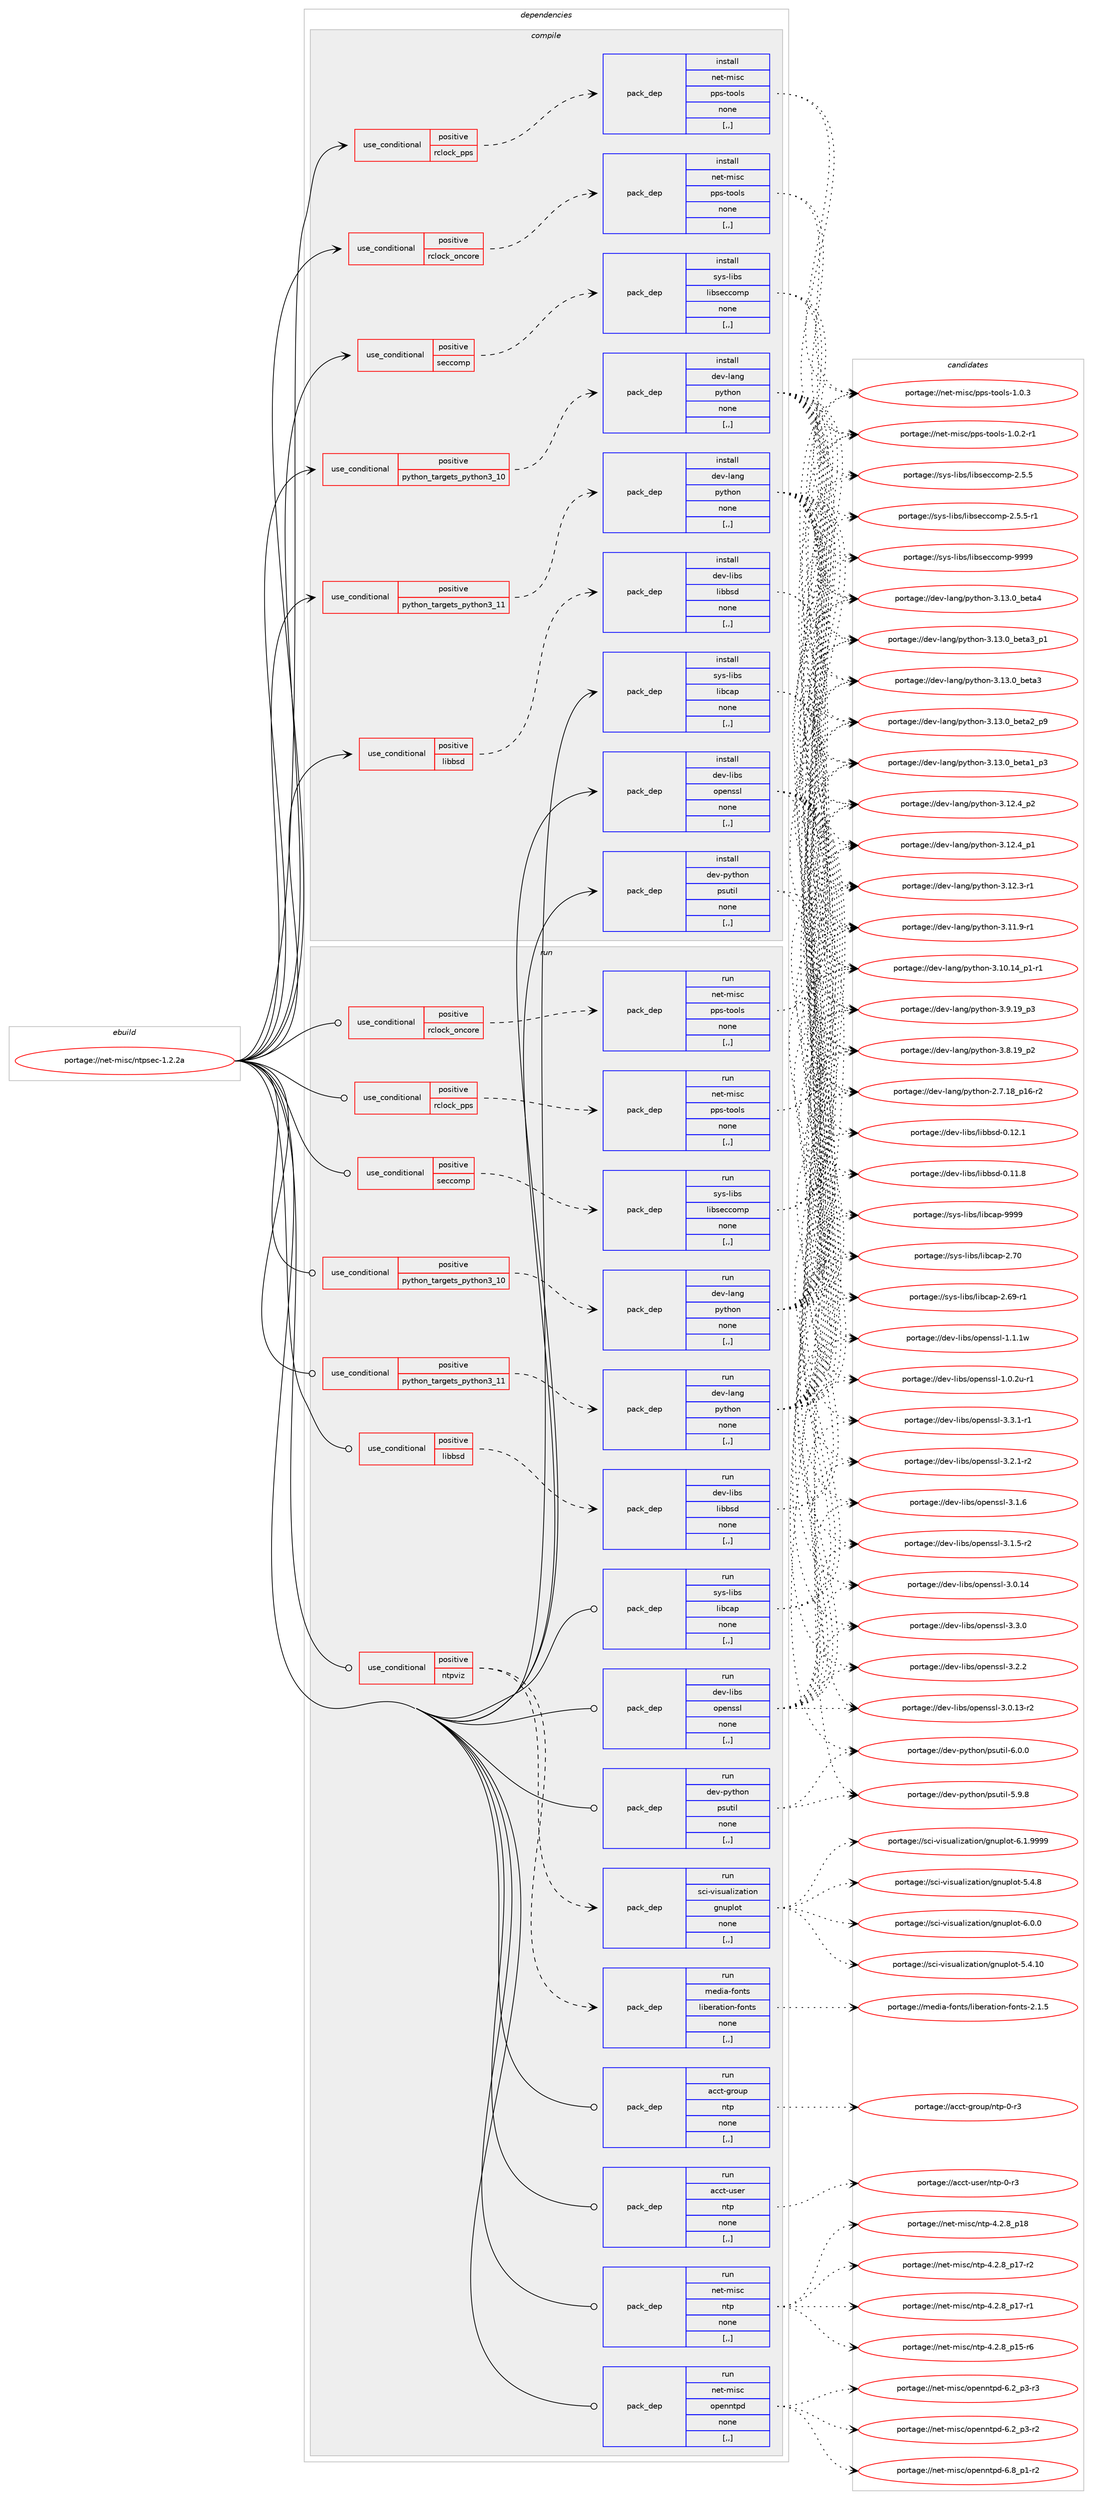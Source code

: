 digraph prolog {

# *************
# Graph options
# *************

newrank=true;
concentrate=true;
compound=true;
graph [rankdir=LR,fontname=Helvetica,fontsize=10,ranksep=1.5];#, ranksep=2.5, nodesep=0.2];
edge  [arrowhead=vee];
node  [fontname=Helvetica,fontsize=10];

# **********
# The ebuild
# **********

subgraph cluster_leftcol {
color=gray;
label=<<i>ebuild</i>>;
id [label="portage://net-misc/ntpsec-1.2.2a", color=red, width=4, href="../net-misc/ntpsec-1.2.2a.svg"];
}

# ****************
# The dependencies
# ****************

subgraph cluster_midcol {
color=gray;
label=<<i>dependencies</i>>;
subgraph cluster_compile {
fillcolor="#eeeeee";
style=filled;
label=<<i>compile</i>>;
subgraph cond98262 {
dependency373208 [label=<<TABLE BORDER="0" CELLBORDER="1" CELLSPACING="0" CELLPADDING="4"><TR><TD ROWSPAN="3" CELLPADDING="10">use_conditional</TD></TR><TR><TD>positive</TD></TR><TR><TD>libbsd</TD></TR></TABLE>>, shape=none, color=red];
subgraph pack272269 {
dependency373209 [label=<<TABLE BORDER="0" CELLBORDER="1" CELLSPACING="0" CELLPADDING="4" WIDTH="220"><TR><TD ROWSPAN="6" CELLPADDING="30">pack_dep</TD></TR><TR><TD WIDTH="110">install</TD></TR><TR><TD>dev-libs</TD></TR><TR><TD>libbsd</TD></TR><TR><TD>none</TD></TR><TR><TD>[,,]</TD></TR></TABLE>>, shape=none, color=blue];
}
dependency373208:e -> dependency373209:w [weight=20,style="dashed",arrowhead="vee"];
}
id:e -> dependency373208:w [weight=20,style="solid",arrowhead="vee"];
subgraph cond98263 {
dependency373210 [label=<<TABLE BORDER="0" CELLBORDER="1" CELLSPACING="0" CELLPADDING="4"><TR><TD ROWSPAN="3" CELLPADDING="10">use_conditional</TD></TR><TR><TD>positive</TD></TR><TR><TD>python_targets_python3_10</TD></TR></TABLE>>, shape=none, color=red];
subgraph pack272270 {
dependency373211 [label=<<TABLE BORDER="0" CELLBORDER="1" CELLSPACING="0" CELLPADDING="4" WIDTH="220"><TR><TD ROWSPAN="6" CELLPADDING="30">pack_dep</TD></TR><TR><TD WIDTH="110">install</TD></TR><TR><TD>dev-lang</TD></TR><TR><TD>python</TD></TR><TR><TD>none</TD></TR><TR><TD>[,,]</TD></TR></TABLE>>, shape=none, color=blue];
}
dependency373210:e -> dependency373211:w [weight=20,style="dashed",arrowhead="vee"];
}
id:e -> dependency373210:w [weight=20,style="solid",arrowhead="vee"];
subgraph cond98264 {
dependency373212 [label=<<TABLE BORDER="0" CELLBORDER="1" CELLSPACING="0" CELLPADDING="4"><TR><TD ROWSPAN="3" CELLPADDING="10">use_conditional</TD></TR><TR><TD>positive</TD></TR><TR><TD>python_targets_python3_11</TD></TR></TABLE>>, shape=none, color=red];
subgraph pack272271 {
dependency373213 [label=<<TABLE BORDER="0" CELLBORDER="1" CELLSPACING="0" CELLPADDING="4" WIDTH="220"><TR><TD ROWSPAN="6" CELLPADDING="30">pack_dep</TD></TR><TR><TD WIDTH="110">install</TD></TR><TR><TD>dev-lang</TD></TR><TR><TD>python</TD></TR><TR><TD>none</TD></TR><TR><TD>[,,]</TD></TR></TABLE>>, shape=none, color=blue];
}
dependency373212:e -> dependency373213:w [weight=20,style="dashed",arrowhead="vee"];
}
id:e -> dependency373212:w [weight=20,style="solid",arrowhead="vee"];
subgraph cond98265 {
dependency373214 [label=<<TABLE BORDER="0" CELLBORDER="1" CELLSPACING="0" CELLPADDING="4"><TR><TD ROWSPAN="3" CELLPADDING="10">use_conditional</TD></TR><TR><TD>positive</TD></TR><TR><TD>rclock_oncore</TD></TR></TABLE>>, shape=none, color=red];
subgraph pack272272 {
dependency373215 [label=<<TABLE BORDER="0" CELLBORDER="1" CELLSPACING="0" CELLPADDING="4" WIDTH="220"><TR><TD ROWSPAN="6" CELLPADDING="30">pack_dep</TD></TR><TR><TD WIDTH="110">install</TD></TR><TR><TD>net-misc</TD></TR><TR><TD>pps-tools</TD></TR><TR><TD>none</TD></TR><TR><TD>[,,]</TD></TR></TABLE>>, shape=none, color=blue];
}
dependency373214:e -> dependency373215:w [weight=20,style="dashed",arrowhead="vee"];
}
id:e -> dependency373214:w [weight=20,style="solid",arrowhead="vee"];
subgraph cond98266 {
dependency373216 [label=<<TABLE BORDER="0" CELLBORDER="1" CELLSPACING="0" CELLPADDING="4"><TR><TD ROWSPAN="3" CELLPADDING="10">use_conditional</TD></TR><TR><TD>positive</TD></TR><TR><TD>rclock_pps</TD></TR></TABLE>>, shape=none, color=red];
subgraph pack272273 {
dependency373217 [label=<<TABLE BORDER="0" CELLBORDER="1" CELLSPACING="0" CELLPADDING="4" WIDTH="220"><TR><TD ROWSPAN="6" CELLPADDING="30">pack_dep</TD></TR><TR><TD WIDTH="110">install</TD></TR><TR><TD>net-misc</TD></TR><TR><TD>pps-tools</TD></TR><TR><TD>none</TD></TR><TR><TD>[,,]</TD></TR></TABLE>>, shape=none, color=blue];
}
dependency373216:e -> dependency373217:w [weight=20,style="dashed",arrowhead="vee"];
}
id:e -> dependency373216:w [weight=20,style="solid",arrowhead="vee"];
subgraph cond98267 {
dependency373218 [label=<<TABLE BORDER="0" CELLBORDER="1" CELLSPACING="0" CELLPADDING="4"><TR><TD ROWSPAN="3" CELLPADDING="10">use_conditional</TD></TR><TR><TD>positive</TD></TR><TR><TD>seccomp</TD></TR></TABLE>>, shape=none, color=red];
subgraph pack272274 {
dependency373219 [label=<<TABLE BORDER="0" CELLBORDER="1" CELLSPACING="0" CELLPADDING="4" WIDTH="220"><TR><TD ROWSPAN="6" CELLPADDING="30">pack_dep</TD></TR><TR><TD WIDTH="110">install</TD></TR><TR><TD>sys-libs</TD></TR><TR><TD>libseccomp</TD></TR><TR><TD>none</TD></TR><TR><TD>[,,]</TD></TR></TABLE>>, shape=none, color=blue];
}
dependency373218:e -> dependency373219:w [weight=20,style="dashed",arrowhead="vee"];
}
id:e -> dependency373218:w [weight=20,style="solid",arrowhead="vee"];
subgraph pack272275 {
dependency373220 [label=<<TABLE BORDER="0" CELLBORDER="1" CELLSPACING="0" CELLPADDING="4" WIDTH="220"><TR><TD ROWSPAN="6" CELLPADDING="30">pack_dep</TD></TR><TR><TD WIDTH="110">install</TD></TR><TR><TD>dev-libs</TD></TR><TR><TD>openssl</TD></TR><TR><TD>none</TD></TR><TR><TD>[,,]</TD></TR></TABLE>>, shape=none, color=blue];
}
id:e -> dependency373220:w [weight=20,style="solid",arrowhead="vee"];
subgraph pack272276 {
dependency373221 [label=<<TABLE BORDER="0" CELLBORDER="1" CELLSPACING="0" CELLPADDING="4" WIDTH="220"><TR><TD ROWSPAN="6" CELLPADDING="30">pack_dep</TD></TR><TR><TD WIDTH="110">install</TD></TR><TR><TD>dev-python</TD></TR><TR><TD>psutil</TD></TR><TR><TD>none</TD></TR><TR><TD>[,,]</TD></TR></TABLE>>, shape=none, color=blue];
}
id:e -> dependency373221:w [weight=20,style="solid",arrowhead="vee"];
subgraph pack272277 {
dependency373222 [label=<<TABLE BORDER="0" CELLBORDER="1" CELLSPACING="0" CELLPADDING="4" WIDTH="220"><TR><TD ROWSPAN="6" CELLPADDING="30">pack_dep</TD></TR><TR><TD WIDTH="110">install</TD></TR><TR><TD>sys-libs</TD></TR><TR><TD>libcap</TD></TR><TR><TD>none</TD></TR><TR><TD>[,,]</TD></TR></TABLE>>, shape=none, color=blue];
}
id:e -> dependency373222:w [weight=20,style="solid",arrowhead="vee"];
}
subgraph cluster_compileandrun {
fillcolor="#eeeeee";
style=filled;
label=<<i>compile and run</i>>;
}
subgraph cluster_run {
fillcolor="#eeeeee";
style=filled;
label=<<i>run</i>>;
subgraph cond98268 {
dependency373223 [label=<<TABLE BORDER="0" CELLBORDER="1" CELLSPACING="0" CELLPADDING="4"><TR><TD ROWSPAN="3" CELLPADDING="10">use_conditional</TD></TR><TR><TD>positive</TD></TR><TR><TD>libbsd</TD></TR></TABLE>>, shape=none, color=red];
subgraph pack272278 {
dependency373224 [label=<<TABLE BORDER="0" CELLBORDER="1" CELLSPACING="0" CELLPADDING="4" WIDTH="220"><TR><TD ROWSPAN="6" CELLPADDING="30">pack_dep</TD></TR><TR><TD WIDTH="110">run</TD></TR><TR><TD>dev-libs</TD></TR><TR><TD>libbsd</TD></TR><TR><TD>none</TD></TR><TR><TD>[,,]</TD></TR></TABLE>>, shape=none, color=blue];
}
dependency373223:e -> dependency373224:w [weight=20,style="dashed",arrowhead="vee"];
}
id:e -> dependency373223:w [weight=20,style="solid",arrowhead="odot"];
subgraph cond98269 {
dependency373225 [label=<<TABLE BORDER="0" CELLBORDER="1" CELLSPACING="0" CELLPADDING="4"><TR><TD ROWSPAN="3" CELLPADDING="10">use_conditional</TD></TR><TR><TD>positive</TD></TR><TR><TD>ntpviz</TD></TR></TABLE>>, shape=none, color=red];
subgraph pack272279 {
dependency373226 [label=<<TABLE BORDER="0" CELLBORDER="1" CELLSPACING="0" CELLPADDING="4" WIDTH="220"><TR><TD ROWSPAN="6" CELLPADDING="30">pack_dep</TD></TR><TR><TD WIDTH="110">run</TD></TR><TR><TD>media-fonts</TD></TR><TR><TD>liberation-fonts</TD></TR><TR><TD>none</TD></TR><TR><TD>[,,]</TD></TR></TABLE>>, shape=none, color=blue];
}
dependency373225:e -> dependency373226:w [weight=20,style="dashed",arrowhead="vee"];
subgraph pack272280 {
dependency373227 [label=<<TABLE BORDER="0" CELLBORDER="1" CELLSPACING="0" CELLPADDING="4" WIDTH="220"><TR><TD ROWSPAN="6" CELLPADDING="30">pack_dep</TD></TR><TR><TD WIDTH="110">run</TD></TR><TR><TD>sci-visualization</TD></TR><TR><TD>gnuplot</TD></TR><TR><TD>none</TD></TR><TR><TD>[,,]</TD></TR></TABLE>>, shape=none, color=blue];
}
dependency373225:e -> dependency373227:w [weight=20,style="dashed",arrowhead="vee"];
}
id:e -> dependency373225:w [weight=20,style="solid",arrowhead="odot"];
subgraph cond98270 {
dependency373228 [label=<<TABLE BORDER="0" CELLBORDER="1" CELLSPACING="0" CELLPADDING="4"><TR><TD ROWSPAN="3" CELLPADDING="10">use_conditional</TD></TR><TR><TD>positive</TD></TR><TR><TD>python_targets_python3_10</TD></TR></TABLE>>, shape=none, color=red];
subgraph pack272281 {
dependency373229 [label=<<TABLE BORDER="0" CELLBORDER="1" CELLSPACING="0" CELLPADDING="4" WIDTH="220"><TR><TD ROWSPAN="6" CELLPADDING="30">pack_dep</TD></TR><TR><TD WIDTH="110">run</TD></TR><TR><TD>dev-lang</TD></TR><TR><TD>python</TD></TR><TR><TD>none</TD></TR><TR><TD>[,,]</TD></TR></TABLE>>, shape=none, color=blue];
}
dependency373228:e -> dependency373229:w [weight=20,style="dashed",arrowhead="vee"];
}
id:e -> dependency373228:w [weight=20,style="solid",arrowhead="odot"];
subgraph cond98271 {
dependency373230 [label=<<TABLE BORDER="0" CELLBORDER="1" CELLSPACING="0" CELLPADDING="4"><TR><TD ROWSPAN="3" CELLPADDING="10">use_conditional</TD></TR><TR><TD>positive</TD></TR><TR><TD>python_targets_python3_11</TD></TR></TABLE>>, shape=none, color=red];
subgraph pack272282 {
dependency373231 [label=<<TABLE BORDER="0" CELLBORDER="1" CELLSPACING="0" CELLPADDING="4" WIDTH="220"><TR><TD ROWSPAN="6" CELLPADDING="30">pack_dep</TD></TR><TR><TD WIDTH="110">run</TD></TR><TR><TD>dev-lang</TD></TR><TR><TD>python</TD></TR><TR><TD>none</TD></TR><TR><TD>[,,]</TD></TR></TABLE>>, shape=none, color=blue];
}
dependency373230:e -> dependency373231:w [weight=20,style="dashed",arrowhead="vee"];
}
id:e -> dependency373230:w [weight=20,style="solid",arrowhead="odot"];
subgraph cond98272 {
dependency373232 [label=<<TABLE BORDER="0" CELLBORDER="1" CELLSPACING="0" CELLPADDING="4"><TR><TD ROWSPAN="3" CELLPADDING="10">use_conditional</TD></TR><TR><TD>positive</TD></TR><TR><TD>rclock_oncore</TD></TR></TABLE>>, shape=none, color=red];
subgraph pack272283 {
dependency373233 [label=<<TABLE BORDER="0" CELLBORDER="1" CELLSPACING="0" CELLPADDING="4" WIDTH="220"><TR><TD ROWSPAN="6" CELLPADDING="30">pack_dep</TD></TR><TR><TD WIDTH="110">run</TD></TR><TR><TD>net-misc</TD></TR><TR><TD>pps-tools</TD></TR><TR><TD>none</TD></TR><TR><TD>[,,]</TD></TR></TABLE>>, shape=none, color=blue];
}
dependency373232:e -> dependency373233:w [weight=20,style="dashed",arrowhead="vee"];
}
id:e -> dependency373232:w [weight=20,style="solid",arrowhead="odot"];
subgraph cond98273 {
dependency373234 [label=<<TABLE BORDER="0" CELLBORDER="1" CELLSPACING="0" CELLPADDING="4"><TR><TD ROWSPAN="3" CELLPADDING="10">use_conditional</TD></TR><TR><TD>positive</TD></TR><TR><TD>rclock_pps</TD></TR></TABLE>>, shape=none, color=red];
subgraph pack272284 {
dependency373235 [label=<<TABLE BORDER="0" CELLBORDER="1" CELLSPACING="0" CELLPADDING="4" WIDTH="220"><TR><TD ROWSPAN="6" CELLPADDING="30">pack_dep</TD></TR><TR><TD WIDTH="110">run</TD></TR><TR><TD>net-misc</TD></TR><TR><TD>pps-tools</TD></TR><TR><TD>none</TD></TR><TR><TD>[,,]</TD></TR></TABLE>>, shape=none, color=blue];
}
dependency373234:e -> dependency373235:w [weight=20,style="dashed",arrowhead="vee"];
}
id:e -> dependency373234:w [weight=20,style="solid",arrowhead="odot"];
subgraph cond98274 {
dependency373236 [label=<<TABLE BORDER="0" CELLBORDER="1" CELLSPACING="0" CELLPADDING="4"><TR><TD ROWSPAN="3" CELLPADDING="10">use_conditional</TD></TR><TR><TD>positive</TD></TR><TR><TD>seccomp</TD></TR></TABLE>>, shape=none, color=red];
subgraph pack272285 {
dependency373237 [label=<<TABLE BORDER="0" CELLBORDER="1" CELLSPACING="0" CELLPADDING="4" WIDTH="220"><TR><TD ROWSPAN="6" CELLPADDING="30">pack_dep</TD></TR><TR><TD WIDTH="110">run</TD></TR><TR><TD>sys-libs</TD></TR><TR><TD>libseccomp</TD></TR><TR><TD>none</TD></TR><TR><TD>[,,]</TD></TR></TABLE>>, shape=none, color=blue];
}
dependency373236:e -> dependency373237:w [weight=20,style="dashed",arrowhead="vee"];
}
id:e -> dependency373236:w [weight=20,style="solid",arrowhead="odot"];
subgraph pack272286 {
dependency373238 [label=<<TABLE BORDER="0" CELLBORDER="1" CELLSPACING="0" CELLPADDING="4" WIDTH="220"><TR><TD ROWSPAN="6" CELLPADDING="30">pack_dep</TD></TR><TR><TD WIDTH="110">run</TD></TR><TR><TD>acct-group</TD></TR><TR><TD>ntp</TD></TR><TR><TD>none</TD></TR><TR><TD>[,,]</TD></TR></TABLE>>, shape=none, color=blue];
}
id:e -> dependency373238:w [weight=20,style="solid",arrowhead="odot"];
subgraph pack272287 {
dependency373239 [label=<<TABLE BORDER="0" CELLBORDER="1" CELLSPACING="0" CELLPADDING="4" WIDTH="220"><TR><TD ROWSPAN="6" CELLPADDING="30">pack_dep</TD></TR><TR><TD WIDTH="110">run</TD></TR><TR><TD>acct-user</TD></TR><TR><TD>ntp</TD></TR><TR><TD>none</TD></TR><TR><TD>[,,]</TD></TR></TABLE>>, shape=none, color=blue];
}
id:e -> dependency373239:w [weight=20,style="solid",arrowhead="odot"];
subgraph pack272288 {
dependency373240 [label=<<TABLE BORDER="0" CELLBORDER="1" CELLSPACING="0" CELLPADDING="4" WIDTH="220"><TR><TD ROWSPAN="6" CELLPADDING="30">pack_dep</TD></TR><TR><TD WIDTH="110">run</TD></TR><TR><TD>dev-libs</TD></TR><TR><TD>openssl</TD></TR><TR><TD>none</TD></TR><TR><TD>[,,]</TD></TR></TABLE>>, shape=none, color=blue];
}
id:e -> dependency373240:w [weight=20,style="solid",arrowhead="odot"];
subgraph pack272289 {
dependency373241 [label=<<TABLE BORDER="0" CELLBORDER="1" CELLSPACING="0" CELLPADDING="4" WIDTH="220"><TR><TD ROWSPAN="6" CELLPADDING="30">pack_dep</TD></TR><TR><TD WIDTH="110">run</TD></TR><TR><TD>dev-python</TD></TR><TR><TD>psutil</TD></TR><TR><TD>none</TD></TR><TR><TD>[,,]</TD></TR></TABLE>>, shape=none, color=blue];
}
id:e -> dependency373241:w [weight=20,style="solid",arrowhead="odot"];
subgraph pack272290 {
dependency373242 [label=<<TABLE BORDER="0" CELLBORDER="1" CELLSPACING="0" CELLPADDING="4" WIDTH="220"><TR><TD ROWSPAN="6" CELLPADDING="30">pack_dep</TD></TR><TR><TD WIDTH="110">run</TD></TR><TR><TD>sys-libs</TD></TR><TR><TD>libcap</TD></TR><TR><TD>none</TD></TR><TR><TD>[,,]</TD></TR></TABLE>>, shape=none, color=blue];
}
id:e -> dependency373242:w [weight=20,style="solid",arrowhead="odot"];
subgraph pack272291 {
dependency373243 [label=<<TABLE BORDER="0" CELLBORDER="1" CELLSPACING="0" CELLPADDING="4" WIDTH="220"><TR><TD ROWSPAN="6" CELLPADDING="30">pack_dep</TD></TR><TR><TD WIDTH="110">run</TD></TR><TR><TD>net-misc</TD></TR><TR><TD>ntp</TD></TR><TR><TD>none</TD></TR><TR><TD>[,,]</TD></TR></TABLE>>, shape=none, color=blue];
}
id:e -> dependency373243:w [weight=20,style="solid",arrowhead="odot"];
subgraph pack272292 {
dependency373244 [label=<<TABLE BORDER="0" CELLBORDER="1" CELLSPACING="0" CELLPADDING="4" WIDTH="220"><TR><TD ROWSPAN="6" CELLPADDING="30">pack_dep</TD></TR><TR><TD WIDTH="110">run</TD></TR><TR><TD>net-misc</TD></TR><TR><TD>openntpd</TD></TR><TR><TD>none</TD></TR><TR><TD>[,,]</TD></TR></TABLE>>, shape=none, color=blue];
}
id:e -> dependency373244:w [weight=20,style="solid",arrowhead="odot"];
}
}

# **************
# The candidates
# **************

subgraph cluster_choices {
rank=same;
color=gray;
label=<<i>candidates</i>>;

subgraph choice272269 {
color=black;
nodesep=1;
choice100101118451081059811547108105989811510045484649504649 [label="portage://dev-libs/libbsd-0.12.1", color=red, width=4,href="../dev-libs/libbsd-0.12.1.svg"];
choice100101118451081059811547108105989811510045484649494656 [label="portage://dev-libs/libbsd-0.11.8", color=red, width=4,href="../dev-libs/libbsd-0.11.8.svg"];
dependency373209:e -> choice100101118451081059811547108105989811510045484649504649:w [style=dotted,weight="100"];
dependency373209:e -> choice100101118451081059811547108105989811510045484649494656:w [style=dotted,weight="100"];
}
subgraph choice272270 {
color=black;
nodesep=1;
choice1001011184510897110103471121211161041111104551464951464895981011169752 [label="portage://dev-lang/python-3.13.0_beta4", color=red, width=4,href="../dev-lang/python-3.13.0_beta4.svg"];
choice10010111845108971101034711212111610411111045514649514648959810111697519511249 [label="portage://dev-lang/python-3.13.0_beta3_p1", color=red, width=4,href="../dev-lang/python-3.13.0_beta3_p1.svg"];
choice1001011184510897110103471121211161041111104551464951464895981011169751 [label="portage://dev-lang/python-3.13.0_beta3", color=red, width=4,href="../dev-lang/python-3.13.0_beta3.svg"];
choice10010111845108971101034711212111610411111045514649514648959810111697509511257 [label="portage://dev-lang/python-3.13.0_beta2_p9", color=red, width=4,href="../dev-lang/python-3.13.0_beta2_p9.svg"];
choice10010111845108971101034711212111610411111045514649514648959810111697499511251 [label="portage://dev-lang/python-3.13.0_beta1_p3", color=red, width=4,href="../dev-lang/python-3.13.0_beta1_p3.svg"];
choice100101118451089711010347112121116104111110455146495046529511250 [label="portage://dev-lang/python-3.12.4_p2", color=red, width=4,href="../dev-lang/python-3.12.4_p2.svg"];
choice100101118451089711010347112121116104111110455146495046529511249 [label="portage://dev-lang/python-3.12.4_p1", color=red, width=4,href="../dev-lang/python-3.12.4_p1.svg"];
choice100101118451089711010347112121116104111110455146495046514511449 [label="portage://dev-lang/python-3.12.3-r1", color=red, width=4,href="../dev-lang/python-3.12.3-r1.svg"];
choice100101118451089711010347112121116104111110455146494946574511449 [label="portage://dev-lang/python-3.11.9-r1", color=red, width=4,href="../dev-lang/python-3.11.9-r1.svg"];
choice100101118451089711010347112121116104111110455146494846495295112494511449 [label="portage://dev-lang/python-3.10.14_p1-r1", color=red, width=4,href="../dev-lang/python-3.10.14_p1-r1.svg"];
choice100101118451089711010347112121116104111110455146574649579511251 [label="portage://dev-lang/python-3.9.19_p3", color=red, width=4,href="../dev-lang/python-3.9.19_p3.svg"];
choice100101118451089711010347112121116104111110455146564649579511250 [label="portage://dev-lang/python-3.8.19_p2", color=red, width=4,href="../dev-lang/python-3.8.19_p2.svg"];
choice100101118451089711010347112121116104111110455046554649569511249544511450 [label="portage://dev-lang/python-2.7.18_p16-r2", color=red, width=4,href="../dev-lang/python-2.7.18_p16-r2.svg"];
dependency373211:e -> choice1001011184510897110103471121211161041111104551464951464895981011169752:w [style=dotted,weight="100"];
dependency373211:e -> choice10010111845108971101034711212111610411111045514649514648959810111697519511249:w [style=dotted,weight="100"];
dependency373211:e -> choice1001011184510897110103471121211161041111104551464951464895981011169751:w [style=dotted,weight="100"];
dependency373211:e -> choice10010111845108971101034711212111610411111045514649514648959810111697509511257:w [style=dotted,weight="100"];
dependency373211:e -> choice10010111845108971101034711212111610411111045514649514648959810111697499511251:w [style=dotted,weight="100"];
dependency373211:e -> choice100101118451089711010347112121116104111110455146495046529511250:w [style=dotted,weight="100"];
dependency373211:e -> choice100101118451089711010347112121116104111110455146495046529511249:w [style=dotted,weight="100"];
dependency373211:e -> choice100101118451089711010347112121116104111110455146495046514511449:w [style=dotted,weight="100"];
dependency373211:e -> choice100101118451089711010347112121116104111110455146494946574511449:w [style=dotted,weight="100"];
dependency373211:e -> choice100101118451089711010347112121116104111110455146494846495295112494511449:w [style=dotted,weight="100"];
dependency373211:e -> choice100101118451089711010347112121116104111110455146574649579511251:w [style=dotted,weight="100"];
dependency373211:e -> choice100101118451089711010347112121116104111110455146564649579511250:w [style=dotted,weight="100"];
dependency373211:e -> choice100101118451089711010347112121116104111110455046554649569511249544511450:w [style=dotted,weight="100"];
}
subgraph choice272271 {
color=black;
nodesep=1;
choice1001011184510897110103471121211161041111104551464951464895981011169752 [label="portage://dev-lang/python-3.13.0_beta4", color=red, width=4,href="../dev-lang/python-3.13.0_beta4.svg"];
choice10010111845108971101034711212111610411111045514649514648959810111697519511249 [label="portage://dev-lang/python-3.13.0_beta3_p1", color=red, width=4,href="../dev-lang/python-3.13.0_beta3_p1.svg"];
choice1001011184510897110103471121211161041111104551464951464895981011169751 [label="portage://dev-lang/python-3.13.0_beta3", color=red, width=4,href="../dev-lang/python-3.13.0_beta3.svg"];
choice10010111845108971101034711212111610411111045514649514648959810111697509511257 [label="portage://dev-lang/python-3.13.0_beta2_p9", color=red, width=4,href="../dev-lang/python-3.13.0_beta2_p9.svg"];
choice10010111845108971101034711212111610411111045514649514648959810111697499511251 [label="portage://dev-lang/python-3.13.0_beta1_p3", color=red, width=4,href="../dev-lang/python-3.13.0_beta1_p3.svg"];
choice100101118451089711010347112121116104111110455146495046529511250 [label="portage://dev-lang/python-3.12.4_p2", color=red, width=4,href="../dev-lang/python-3.12.4_p2.svg"];
choice100101118451089711010347112121116104111110455146495046529511249 [label="portage://dev-lang/python-3.12.4_p1", color=red, width=4,href="../dev-lang/python-3.12.4_p1.svg"];
choice100101118451089711010347112121116104111110455146495046514511449 [label="portage://dev-lang/python-3.12.3-r1", color=red, width=4,href="../dev-lang/python-3.12.3-r1.svg"];
choice100101118451089711010347112121116104111110455146494946574511449 [label="portage://dev-lang/python-3.11.9-r1", color=red, width=4,href="../dev-lang/python-3.11.9-r1.svg"];
choice100101118451089711010347112121116104111110455146494846495295112494511449 [label="portage://dev-lang/python-3.10.14_p1-r1", color=red, width=4,href="../dev-lang/python-3.10.14_p1-r1.svg"];
choice100101118451089711010347112121116104111110455146574649579511251 [label="portage://dev-lang/python-3.9.19_p3", color=red, width=4,href="../dev-lang/python-3.9.19_p3.svg"];
choice100101118451089711010347112121116104111110455146564649579511250 [label="portage://dev-lang/python-3.8.19_p2", color=red, width=4,href="../dev-lang/python-3.8.19_p2.svg"];
choice100101118451089711010347112121116104111110455046554649569511249544511450 [label="portage://dev-lang/python-2.7.18_p16-r2", color=red, width=4,href="../dev-lang/python-2.7.18_p16-r2.svg"];
dependency373213:e -> choice1001011184510897110103471121211161041111104551464951464895981011169752:w [style=dotted,weight="100"];
dependency373213:e -> choice10010111845108971101034711212111610411111045514649514648959810111697519511249:w [style=dotted,weight="100"];
dependency373213:e -> choice1001011184510897110103471121211161041111104551464951464895981011169751:w [style=dotted,weight="100"];
dependency373213:e -> choice10010111845108971101034711212111610411111045514649514648959810111697509511257:w [style=dotted,weight="100"];
dependency373213:e -> choice10010111845108971101034711212111610411111045514649514648959810111697499511251:w [style=dotted,weight="100"];
dependency373213:e -> choice100101118451089711010347112121116104111110455146495046529511250:w [style=dotted,weight="100"];
dependency373213:e -> choice100101118451089711010347112121116104111110455146495046529511249:w [style=dotted,weight="100"];
dependency373213:e -> choice100101118451089711010347112121116104111110455146495046514511449:w [style=dotted,weight="100"];
dependency373213:e -> choice100101118451089711010347112121116104111110455146494946574511449:w [style=dotted,weight="100"];
dependency373213:e -> choice100101118451089711010347112121116104111110455146494846495295112494511449:w [style=dotted,weight="100"];
dependency373213:e -> choice100101118451089711010347112121116104111110455146574649579511251:w [style=dotted,weight="100"];
dependency373213:e -> choice100101118451089711010347112121116104111110455146564649579511250:w [style=dotted,weight="100"];
dependency373213:e -> choice100101118451089711010347112121116104111110455046554649569511249544511450:w [style=dotted,weight="100"];
}
subgraph choice272272 {
color=black;
nodesep=1;
choice11010111645109105115994711211211545116111111108115454946484651 [label="portage://net-misc/pps-tools-1.0.3", color=red, width=4,href="../net-misc/pps-tools-1.0.3.svg"];
choice110101116451091051159947112112115451161111111081154549464846504511449 [label="portage://net-misc/pps-tools-1.0.2-r1", color=red, width=4,href="../net-misc/pps-tools-1.0.2-r1.svg"];
dependency373215:e -> choice11010111645109105115994711211211545116111111108115454946484651:w [style=dotted,weight="100"];
dependency373215:e -> choice110101116451091051159947112112115451161111111081154549464846504511449:w [style=dotted,weight="100"];
}
subgraph choice272273 {
color=black;
nodesep=1;
choice11010111645109105115994711211211545116111111108115454946484651 [label="portage://net-misc/pps-tools-1.0.3", color=red, width=4,href="../net-misc/pps-tools-1.0.3.svg"];
choice110101116451091051159947112112115451161111111081154549464846504511449 [label="portage://net-misc/pps-tools-1.0.2-r1", color=red, width=4,href="../net-misc/pps-tools-1.0.2-r1.svg"];
dependency373217:e -> choice11010111645109105115994711211211545116111111108115454946484651:w [style=dotted,weight="100"];
dependency373217:e -> choice110101116451091051159947112112115451161111111081154549464846504511449:w [style=dotted,weight="100"];
}
subgraph choice272274 {
color=black;
nodesep=1;
choice1151211154510810598115471081059811510199991111091124557575757 [label="portage://sys-libs/libseccomp-9999", color=red, width=4,href="../sys-libs/libseccomp-9999.svg"];
choice1151211154510810598115471081059811510199991111091124550465346534511449 [label="portage://sys-libs/libseccomp-2.5.5-r1", color=red, width=4,href="../sys-libs/libseccomp-2.5.5-r1.svg"];
choice115121115451081059811547108105981151019999111109112455046534653 [label="portage://sys-libs/libseccomp-2.5.5", color=red, width=4,href="../sys-libs/libseccomp-2.5.5.svg"];
dependency373219:e -> choice1151211154510810598115471081059811510199991111091124557575757:w [style=dotted,weight="100"];
dependency373219:e -> choice1151211154510810598115471081059811510199991111091124550465346534511449:w [style=dotted,weight="100"];
dependency373219:e -> choice115121115451081059811547108105981151019999111109112455046534653:w [style=dotted,weight="100"];
}
subgraph choice272275 {
color=black;
nodesep=1;
choice1001011184510810598115471111121011101151151084551465146494511449 [label="portage://dev-libs/openssl-3.3.1-r1", color=red, width=4,href="../dev-libs/openssl-3.3.1-r1.svg"];
choice100101118451081059811547111112101110115115108455146514648 [label="portage://dev-libs/openssl-3.3.0", color=red, width=4,href="../dev-libs/openssl-3.3.0.svg"];
choice100101118451081059811547111112101110115115108455146504650 [label="portage://dev-libs/openssl-3.2.2", color=red, width=4,href="../dev-libs/openssl-3.2.2.svg"];
choice1001011184510810598115471111121011101151151084551465046494511450 [label="portage://dev-libs/openssl-3.2.1-r2", color=red, width=4,href="../dev-libs/openssl-3.2.1-r2.svg"];
choice100101118451081059811547111112101110115115108455146494654 [label="portage://dev-libs/openssl-3.1.6", color=red, width=4,href="../dev-libs/openssl-3.1.6.svg"];
choice1001011184510810598115471111121011101151151084551464946534511450 [label="portage://dev-libs/openssl-3.1.5-r2", color=red, width=4,href="../dev-libs/openssl-3.1.5-r2.svg"];
choice10010111845108105981154711111210111011511510845514648464952 [label="portage://dev-libs/openssl-3.0.14", color=red, width=4,href="../dev-libs/openssl-3.0.14.svg"];
choice100101118451081059811547111112101110115115108455146484649514511450 [label="portage://dev-libs/openssl-3.0.13-r2", color=red, width=4,href="../dev-libs/openssl-3.0.13-r2.svg"];
choice100101118451081059811547111112101110115115108454946494649119 [label="portage://dev-libs/openssl-1.1.1w", color=red, width=4,href="../dev-libs/openssl-1.1.1w.svg"];
choice1001011184510810598115471111121011101151151084549464846501174511449 [label="portage://dev-libs/openssl-1.0.2u-r1", color=red, width=4,href="../dev-libs/openssl-1.0.2u-r1.svg"];
dependency373220:e -> choice1001011184510810598115471111121011101151151084551465146494511449:w [style=dotted,weight="100"];
dependency373220:e -> choice100101118451081059811547111112101110115115108455146514648:w [style=dotted,weight="100"];
dependency373220:e -> choice100101118451081059811547111112101110115115108455146504650:w [style=dotted,weight="100"];
dependency373220:e -> choice1001011184510810598115471111121011101151151084551465046494511450:w [style=dotted,weight="100"];
dependency373220:e -> choice100101118451081059811547111112101110115115108455146494654:w [style=dotted,weight="100"];
dependency373220:e -> choice1001011184510810598115471111121011101151151084551464946534511450:w [style=dotted,weight="100"];
dependency373220:e -> choice10010111845108105981154711111210111011511510845514648464952:w [style=dotted,weight="100"];
dependency373220:e -> choice100101118451081059811547111112101110115115108455146484649514511450:w [style=dotted,weight="100"];
dependency373220:e -> choice100101118451081059811547111112101110115115108454946494649119:w [style=dotted,weight="100"];
dependency373220:e -> choice1001011184510810598115471111121011101151151084549464846501174511449:w [style=dotted,weight="100"];
}
subgraph choice272276 {
color=black;
nodesep=1;
choice1001011184511212111610411111047112115117116105108455446484648 [label="portage://dev-python/psutil-6.0.0", color=red, width=4,href="../dev-python/psutil-6.0.0.svg"];
choice1001011184511212111610411111047112115117116105108455346574656 [label="portage://dev-python/psutil-5.9.8", color=red, width=4,href="../dev-python/psutil-5.9.8.svg"];
dependency373221:e -> choice1001011184511212111610411111047112115117116105108455446484648:w [style=dotted,weight="100"];
dependency373221:e -> choice1001011184511212111610411111047112115117116105108455346574656:w [style=dotted,weight="100"];
}
subgraph choice272277 {
color=black;
nodesep=1;
choice1151211154510810598115471081059899971124557575757 [label="portage://sys-libs/libcap-9999", color=red, width=4,href="../sys-libs/libcap-9999.svg"];
choice1151211154510810598115471081059899971124550465548 [label="portage://sys-libs/libcap-2.70", color=red, width=4,href="../sys-libs/libcap-2.70.svg"];
choice11512111545108105981154710810598999711245504654574511449 [label="portage://sys-libs/libcap-2.69-r1", color=red, width=4,href="../sys-libs/libcap-2.69-r1.svg"];
dependency373222:e -> choice1151211154510810598115471081059899971124557575757:w [style=dotted,weight="100"];
dependency373222:e -> choice1151211154510810598115471081059899971124550465548:w [style=dotted,weight="100"];
dependency373222:e -> choice11512111545108105981154710810598999711245504654574511449:w [style=dotted,weight="100"];
}
subgraph choice272278 {
color=black;
nodesep=1;
choice100101118451081059811547108105989811510045484649504649 [label="portage://dev-libs/libbsd-0.12.1", color=red, width=4,href="../dev-libs/libbsd-0.12.1.svg"];
choice100101118451081059811547108105989811510045484649494656 [label="portage://dev-libs/libbsd-0.11.8", color=red, width=4,href="../dev-libs/libbsd-0.11.8.svg"];
dependency373224:e -> choice100101118451081059811547108105989811510045484649504649:w [style=dotted,weight="100"];
dependency373224:e -> choice100101118451081059811547108105989811510045484649494656:w [style=dotted,weight="100"];
}
subgraph choice272279 {
color=black;
nodesep=1;
choice109101100105974510211111011611547108105981011149711610511111045102111110116115455046494653 [label="portage://media-fonts/liberation-fonts-2.1.5", color=red, width=4,href="../media-fonts/liberation-fonts-2.1.5.svg"];
dependency373226:e -> choice109101100105974510211111011611547108105981011149711610511111045102111110116115455046494653:w [style=dotted,weight="100"];
}
subgraph choice272280 {
color=black;
nodesep=1;
choice1159910545118105115117971081051229711610511111047103110117112108111116455446494657575757 [label="portage://sci-visualization/gnuplot-6.1.9999", color=red, width=4,href="../sci-visualization/gnuplot-6.1.9999.svg"];
choice1159910545118105115117971081051229711610511111047103110117112108111116455446484648 [label="portage://sci-visualization/gnuplot-6.0.0", color=red, width=4,href="../sci-visualization/gnuplot-6.0.0.svg"];
choice115991054511810511511797108105122971161051111104710311011711210811111645534652464948 [label="portage://sci-visualization/gnuplot-5.4.10", color=red, width=4,href="../sci-visualization/gnuplot-5.4.10.svg"];
choice1159910545118105115117971081051229711610511111047103110117112108111116455346524656 [label="portage://sci-visualization/gnuplot-5.4.8", color=red, width=4,href="../sci-visualization/gnuplot-5.4.8.svg"];
dependency373227:e -> choice1159910545118105115117971081051229711610511111047103110117112108111116455446494657575757:w [style=dotted,weight="100"];
dependency373227:e -> choice1159910545118105115117971081051229711610511111047103110117112108111116455446484648:w [style=dotted,weight="100"];
dependency373227:e -> choice115991054511810511511797108105122971161051111104710311011711210811111645534652464948:w [style=dotted,weight="100"];
dependency373227:e -> choice1159910545118105115117971081051229711610511111047103110117112108111116455346524656:w [style=dotted,weight="100"];
}
subgraph choice272281 {
color=black;
nodesep=1;
choice1001011184510897110103471121211161041111104551464951464895981011169752 [label="portage://dev-lang/python-3.13.0_beta4", color=red, width=4,href="../dev-lang/python-3.13.0_beta4.svg"];
choice10010111845108971101034711212111610411111045514649514648959810111697519511249 [label="portage://dev-lang/python-3.13.0_beta3_p1", color=red, width=4,href="../dev-lang/python-3.13.0_beta3_p1.svg"];
choice1001011184510897110103471121211161041111104551464951464895981011169751 [label="portage://dev-lang/python-3.13.0_beta3", color=red, width=4,href="../dev-lang/python-3.13.0_beta3.svg"];
choice10010111845108971101034711212111610411111045514649514648959810111697509511257 [label="portage://dev-lang/python-3.13.0_beta2_p9", color=red, width=4,href="../dev-lang/python-3.13.0_beta2_p9.svg"];
choice10010111845108971101034711212111610411111045514649514648959810111697499511251 [label="portage://dev-lang/python-3.13.0_beta1_p3", color=red, width=4,href="../dev-lang/python-3.13.0_beta1_p3.svg"];
choice100101118451089711010347112121116104111110455146495046529511250 [label="portage://dev-lang/python-3.12.4_p2", color=red, width=4,href="../dev-lang/python-3.12.4_p2.svg"];
choice100101118451089711010347112121116104111110455146495046529511249 [label="portage://dev-lang/python-3.12.4_p1", color=red, width=4,href="../dev-lang/python-3.12.4_p1.svg"];
choice100101118451089711010347112121116104111110455146495046514511449 [label="portage://dev-lang/python-3.12.3-r1", color=red, width=4,href="../dev-lang/python-3.12.3-r1.svg"];
choice100101118451089711010347112121116104111110455146494946574511449 [label="portage://dev-lang/python-3.11.9-r1", color=red, width=4,href="../dev-lang/python-3.11.9-r1.svg"];
choice100101118451089711010347112121116104111110455146494846495295112494511449 [label="portage://dev-lang/python-3.10.14_p1-r1", color=red, width=4,href="../dev-lang/python-3.10.14_p1-r1.svg"];
choice100101118451089711010347112121116104111110455146574649579511251 [label="portage://dev-lang/python-3.9.19_p3", color=red, width=4,href="../dev-lang/python-3.9.19_p3.svg"];
choice100101118451089711010347112121116104111110455146564649579511250 [label="portage://dev-lang/python-3.8.19_p2", color=red, width=4,href="../dev-lang/python-3.8.19_p2.svg"];
choice100101118451089711010347112121116104111110455046554649569511249544511450 [label="portage://dev-lang/python-2.7.18_p16-r2", color=red, width=4,href="../dev-lang/python-2.7.18_p16-r2.svg"];
dependency373229:e -> choice1001011184510897110103471121211161041111104551464951464895981011169752:w [style=dotted,weight="100"];
dependency373229:e -> choice10010111845108971101034711212111610411111045514649514648959810111697519511249:w [style=dotted,weight="100"];
dependency373229:e -> choice1001011184510897110103471121211161041111104551464951464895981011169751:w [style=dotted,weight="100"];
dependency373229:e -> choice10010111845108971101034711212111610411111045514649514648959810111697509511257:w [style=dotted,weight="100"];
dependency373229:e -> choice10010111845108971101034711212111610411111045514649514648959810111697499511251:w [style=dotted,weight="100"];
dependency373229:e -> choice100101118451089711010347112121116104111110455146495046529511250:w [style=dotted,weight="100"];
dependency373229:e -> choice100101118451089711010347112121116104111110455146495046529511249:w [style=dotted,weight="100"];
dependency373229:e -> choice100101118451089711010347112121116104111110455146495046514511449:w [style=dotted,weight="100"];
dependency373229:e -> choice100101118451089711010347112121116104111110455146494946574511449:w [style=dotted,weight="100"];
dependency373229:e -> choice100101118451089711010347112121116104111110455146494846495295112494511449:w [style=dotted,weight="100"];
dependency373229:e -> choice100101118451089711010347112121116104111110455146574649579511251:w [style=dotted,weight="100"];
dependency373229:e -> choice100101118451089711010347112121116104111110455146564649579511250:w [style=dotted,weight="100"];
dependency373229:e -> choice100101118451089711010347112121116104111110455046554649569511249544511450:w [style=dotted,weight="100"];
}
subgraph choice272282 {
color=black;
nodesep=1;
choice1001011184510897110103471121211161041111104551464951464895981011169752 [label="portage://dev-lang/python-3.13.0_beta4", color=red, width=4,href="../dev-lang/python-3.13.0_beta4.svg"];
choice10010111845108971101034711212111610411111045514649514648959810111697519511249 [label="portage://dev-lang/python-3.13.0_beta3_p1", color=red, width=4,href="../dev-lang/python-3.13.0_beta3_p1.svg"];
choice1001011184510897110103471121211161041111104551464951464895981011169751 [label="portage://dev-lang/python-3.13.0_beta3", color=red, width=4,href="../dev-lang/python-3.13.0_beta3.svg"];
choice10010111845108971101034711212111610411111045514649514648959810111697509511257 [label="portage://dev-lang/python-3.13.0_beta2_p9", color=red, width=4,href="../dev-lang/python-3.13.0_beta2_p9.svg"];
choice10010111845108971101034711212111610411111045514649514648959810111697499511251 [label="portage://dev-lang/python-3.13.0_beta1_p3", color=red, width=4,href="../dev-lang/python-3.13.0_beta1_p3.svg"];
choice100101118451089711010347112121116104111110455146495046529511250 [label="portage://dev-lang/python-3.12.4_p2", color=red, width=4,href="../dev-lang/python-3.12.4_p2.svg"];
choice100101118451089711010347112121116104111110455146495046529511249 [label="portage://dev-lang/python-3.12.4_p1", color=red, width=4,href="../dev-lang/python-3.12.4_p1.svg"];
choice100101118451089711010347112121116104111110455146495046514511449 [label="portage://dev-lang/python-3.12.3-r1", color=red, width=4,href="../dev-lang/python-3.12.3-r1.svg"];
choice100101118451089711010347112121116104111110455146494946574511449 [label="portage://dev-lang/python-3.11.9-r1", color=red, width=4,href="../dev-lang/python-3.11.9-r1.svg"];
choice100101118451089711010347112121116104111110455146494846495295112494511449 [label="portage://dev-lang/python-3.10.14_p1-r1", color=red, width=4,href="../dev-lang/python-3.10.14_p1-r1.svg"];
choice100101118451089711010347112121116104111110455146574649579511251 [label="portage://dev-lang/python-3.9.19_p3", color=red, width=4,href="../dev-lang/python-3.9.19_p3.svg"];
choice100101118451089711010347112121116104111110455146564649579511250 [label="portage://dev-lang/python-3.8.19_p2", color=red, width=4,href="../dev-lang/python-3.8.19_p2.svg"];
choice100101118451089711010347112121116104111110455046554649569511249544511450 [label="portage://dev-lang/python-2.7.18_p16-r2", color=red, width=4,href="../dev-lang/python-2.7.18_p16-r2.svg"];
dependency373231:e -> choice1001011184510897110103471121211161041111104551464951464895981011169752:w [style=dotted,weight="100"];
dependency373231:e -> choice10010111845108971101034711212111610411111045514649514648959810111697519511249:w [style=dotted,weight="100"];
dependency373231:e -> choice1001011184510897110103471121211161041111104551464951464895981011169751:w [style=dotted,weight="100"];
dependency373231:e -> choice10010111845108971101034711212111610411111045514649514648959810111697509511257:w [style=dotted,weight="100"];
dependency373231:e -> choice10010111845108971101034711212111610411111045514649514648959810111697499511251:w [style=dotted,weight="100"];
dependency373231:e -> choice100101118451089711010347112121116104111110455146495046529511250:w [style=dotted,weight="100"];
dependency373231:e -> choice100101118451089711010347112121116104111110455146495046529511249:w [style=dotted,weight="100"];
dependency373231:e -> choice100101118451089711010347112121116104111110455146495046514511449:w [style=dotted,weight="100"];
dependency373231:e -> choice100101118451089711010347112121116104111110455146494946574511449:w [style=dotted,weight="100"];
dependency373231:e -> choice100101118451089711010347112121116104111110455146494846495295112494511449:w [style=dotted,weight="100"];
dependency373231:e -> choice100101118451089711010347112121116104111110455146574649579511251:w [style=dotted,weight="100"];
dependency373231:e -> choice100101118451089711010347112121116104111110455146564649579511250:w [style=dotted,weight="100"];
dependency373231:e -> choice100101118451089711010347112121116104111110455046554649569511249544511450:w [style=dotted,weight="100"];
}
subgraph choice272283 {
color=black;
nodesep=1;
choice11010111645109105115994711211211545116111111108115454946484651 [label="portage://net-misc/pps-tools-1.0.3", color=red, width=4,href="../net-misc/pps-tools-1.0.3.svg"];
choice110101116451091051159947112112115451161111111081154549464846504511449 [label="portage://net-misc/pps-tools-1.0.2-r1", color=red, width=4,href="../net-misc/pps-tools-1.0.2-r1.svg"];
dependency373233:e -> choice11010111645109105115994711211211545116111111108115454946484651:w [style=dotted,weight="100"];
dependency373233:e -> choice110101116451091051159947112112115451161111111081154549464846504511449:w [style=dotted,weight="100"];
}
subgraph choice272284 {
color=black;
nodesep=1;
choice11010111645109105115994711211211545116111111108115454946484651 [label="portage://net-misc/pps-tools-1.0.3", color=red, width=4,href="../net-misc/pps-tools-1.0.3.svg"];
choice110101116451091051159947112112115451161111111081154549464846504511449 [label="portage://net-misc/pps-tools-1.0.2-r1", color=red, width=4,href="../net-misc/pps-tools-1.0.2-r1.svg"];
dependency373235:e -> choice11010111645109105115994711211211545116111111108115454946484651:w [style=dotted,weight="100"];
dependency373235:e -> choice110101116451091051159947112112115451161111111081154549464846504511449:w [style=dotted,weight="100"];
}
subgraph choice272285 {
color=black;
nodesep=1;
choice1151211154510810598115471081059811510199991111091124557575757 [label="portage://sys-libs/libseccomp-9999", color=red, width=4,href="../sys-libs/libseccomp-9999.svg"];
choice1151211154510810598115471081059811510199991111091124550465346534511449 [label="portage://sys-libs/libseccomp-2.5.5-r1", color=red, width=4,href="../sys-libs/libseccomp-2.5.5-r1.svg"];
choice115121115451081059811547108105981151019999111109112455046534653 [label="portage://sys-libs/libseccomp-2.5.5", color=red, width=4,href="../sys-libs/libseccomp-2.5.5.svg"];
dependency373237:e -> choice1151211154510810598115471081059811510199991111091124557575757:w [style=dotted,weight="100"];
dependency373237:e -> choice1151211154510810598115471081059811510199991111091124550465346534511449:w [style=dotted,weight="100"];
dependency373237:e -> choice115121115451081059811547108105981151019999111109112455046534653:w [style=dotted,weight="100"];
}
subgraph choice272286 {
color=black;
nodesep=1;
choice979999116451031141111171124711011611245484511451 [label="portage://acct-group/ntp-0-r3", color=red, width=4,href="../acct-group/ntp-0-r3.svg"];
dependency373238:e -> choice979999116451031141111171124711011611245484511451:w [style=dotted,weight="100"];
}
subgraph choice272287 {
color=black;
nodesep=1;
choice979999116451171151011144711011611245484511451 [label="portage://acct-user/ntp-0-r3", color=red, width=4,href="../acct-user/ntp-0-r3.svg"];
dependency373239:e -> choice979999116451171151011144711011611245484511451:w [style=dotted,weight="100"];
}
subgraph choice272288 {
color=black;
nodesep=1;
choice1001011184510810598115471111121011101151151084551465146494511449 [label="portage://dev-libs/openssl-3.3.1-r1", color=red, width=4,href="../dev-libs/openssl-3.3.1-r1.svg"];
choice100101118451081059811547111112101110115115108455146514648 [label="portage://dev-libs/openssl-3.3.0", color=red, width=4,href="../dev-libs/openssl-3.3.0.svg"];
choice100101118451081059811547111112101110115115108455146504650 [label="portage://dev-libs/openssl-3.2.2", color=red, width=4,href="../dev-libs/openssl-3.2.2.svg"];
choice1001011184510810598115471111121011101151151084551465046494511450 [label="portage://dev-libs/openssl-3.2.1-r2", color=red, width=4,href="../dev-libs/openssl-3.2.1-r2.svg"];
choice100101118451081059811547111112101110115115108455146494654 [label="portage://dev-libs/openssl-3.1.6", color=red, width=4,href="../dev-libs/openssl-3.1.6.svg"];
choice1001011184510810598115471111121011101151151084551464946534511450 [label="portage://dev-libs/openssl-3.1.5-r2", color=red, width=4,href="../dev-libs/openssl-3.1.5-r2.svg"];
choice10010111845108105981154711111210111011511510845514648464952 [label="portage://dev-libs/openssl-3.0.14", color=red, width=4,href="../dev-libs/openssl-3.0.14.svg"];
choice100101118451081059811547111112101110115115108455146484649514511450 [label="portage://dev-libs/openssl-3.0.13-r2", color=red, width=4,href="../dev-libs/openssl-3.0.13-r2.svg"];
choice100101118451081059811547111112101110115115108454946494649119 [label="portage://dev-libs/openssl-1.1.1w", color=red, width=4,href="../dev-libs/openssl-1.1.1w.svg"];
choice1001011184510810598115471111121011101151151084549464846501174511449 [label="portage://dev-libs/openssl-1.0.2u-r1", color=red, width=4,href="../dev-libs/openssl-1.0.2u-r1.svg"];
dependency373240:e -> choice1001011184510810598115471111121011101151151084551465146494511449:w [style=dotted,weight="100"];
dependency373240:e -> choice100101118451081059811547111112101110115115108455146514648:w [style=dotted,weight="100"];
dependency373240:e -> choice100101118451081059811547111112101110115115108455146504650:w [style=dotted,weight="100"];
dependency373240:e -> choice1001011184510810598115471111121011101151151084551465046494511450:w [style=dotted,weight="100"];
dependency373240:e -> choice100101118451081059811547111112101110115115108455146494654:w [style=dotted,weight="100"];
dependency373240:e -> choice1001011184510810598115471111121011101151151084551464946534511450:w [style=dotted,weight="100"];
dependency373240:e -> choice10010111845108105981154711111210111011511510845514648464952:w [style=dotted,weight="100"];
dependency373240:e -> choice100101118451081059811547111112101110115115108455146484649514511450:w [style=dotted,weight="100"];
dependency373240:e -> choice100101118451081059811547111112101110115115108454946494649119:w [style=dotted,weight="100"];
dependency373240:e -> choice1001011184510810598115471111121011101151151084549464846501174511449:w [style=dotted,weight="100"];
}
subgraph choice272289 {
color=black;
nodesep=1;
choice1001011184511212111610411111047112115117116105108455446484648 [label="portage://dev-python/psutil-6.0.0", color=red, width=4,href="../dev-python/psutil-6.0.0.svg"];
choice1001011184511212111610411111047112115117116105108455346574656 [label="portage://dev-python/psutil-5.9.8", color=red, width=4,href="../dev-python/psutil-5.9.8.svg"];
dependency373241:e -> choice1001011184511212111610411111047112115117116105108455446484648:w [style=dotted,weight="100"];
dependency373241:e -> choice1001011184511212111610411111047112115117116105108455346574656:w [style=dotted,weight="100"];
}
subgraph choice272290 {
color=black;
nodesep=1;
choice1151211154510810598115471081059899971124557575757 [label="portage://sys-libs/libcap-9999", color=red, width=4,href="../sys-libs/libcap-9999.svg"];
choice1151211154510810598115471081059899971124550465548 [label="portage://sys-libs/libcap-2.70", color=red, width=4,href="../sys-libs/libcap-2.70.svg"];
choice11512111545108105981154710810598999711245504654574511449 [label="portage://sys-libs/libcap-2.69-r1", color=red, width=4,href="../sys-libs/libcap-2.69-r1.svg"];
dependency373242:e -> choice1151211154510810598115471081059899971124557575757:w [style=dotted,weight="100"];
dependency373242:e -> choice1151211154510810598115471081059899971124550465548:w [style=dotted,weight="100"];
dependency373242:e -> choice11512111545108105981154710810598999711245504654574511449:w [style=dotted,weight="100"];
}
subgraph choice272291 {
color=black;
nodesep=1;
choice110101116451091051159947110116112455246504656951124956 [label="portage://net-misc/ntp-4.2.8_p18", color=red, width=4,href="../net-misc/ntp-4.2.8_p18.svg"];
choice1101011164510910511599471101161124552465046569511249554511450 [label="portage://net-misc/ntp-4.2.8_p17-r2", color=red, width=4,href="../net-misc/ntp-4.2.8_p17-r2.svg"];
choice1101011164510910511599471101161124552465046569511249554511449 [label="portage://net-misc/ntp-4.2.8_p17-r1", color=red, width=4,href="../net-misc/ntp-4.2.8_p17-r1.svg"];
choice1101011164510910511599471101161124552465046569511249534511454 [label="portage://net-misc/ntp-4.2.8_p15-r6", color=red, width=4,href="../net-misc/ntp-4.2.8_p15-r6.svg"];
dependency373243:e -> choice110101116451091051159947110116112455246504656951124956:w [style=dotted,weight="100"];
dependency373243:e -> choice1101011164510910511599471101161124552465046569511249554511450:w [style=dotted,weight="100"];
dependency373243:e -> choice1101011164510910511599471101161124552465046569511249554511449:w [style=dotted,weight="100"];
dependency373243:e -> choice1101011164510910511599471101161124552465046569511249534511454:w [style=dotted,weight="100"];
}
subgraph choice272292 {
color=black;
nodesep=1;
choice1101011164510910511599471111121011101101161121004554465695112494511450 [label="portage://net-misc/openntpd-6.8_p1-r2", color=red, width=4,href="../net-misc/openntpd-6.8_p1-r2.svg"];
choice1101011164510910511599471111121011101101161121004554465095112514511451 [label="portage://net-misc/openntpd-6.2_p3-r3", color=red, width=4,href="../net-misc/openntpd-6.2_p3-r3.svg"];
choice1101011164510910511599471111121011101101161121004554465095112514511450 [label="portage://net-misc/openntpd-6.2_p3-r2", color=red, width=4,href="../net-misc/openntpd-6.2_p3-r2.svg"];
dependency373244:e -> choice1101011164510910511599471111121011101101161121004554465695112494511450:w [style=dotted,weight="100"];
dependency373244:e -> choice1101011164510910511599471111121011101101161121004554465095112514511451:w [style=dotted,weight="100"];
dependency373244:e -> choice1101011164510910511599471111121011101101161121004554465095112514511450:w [style=dotted,weight="100"];
}
}

}
